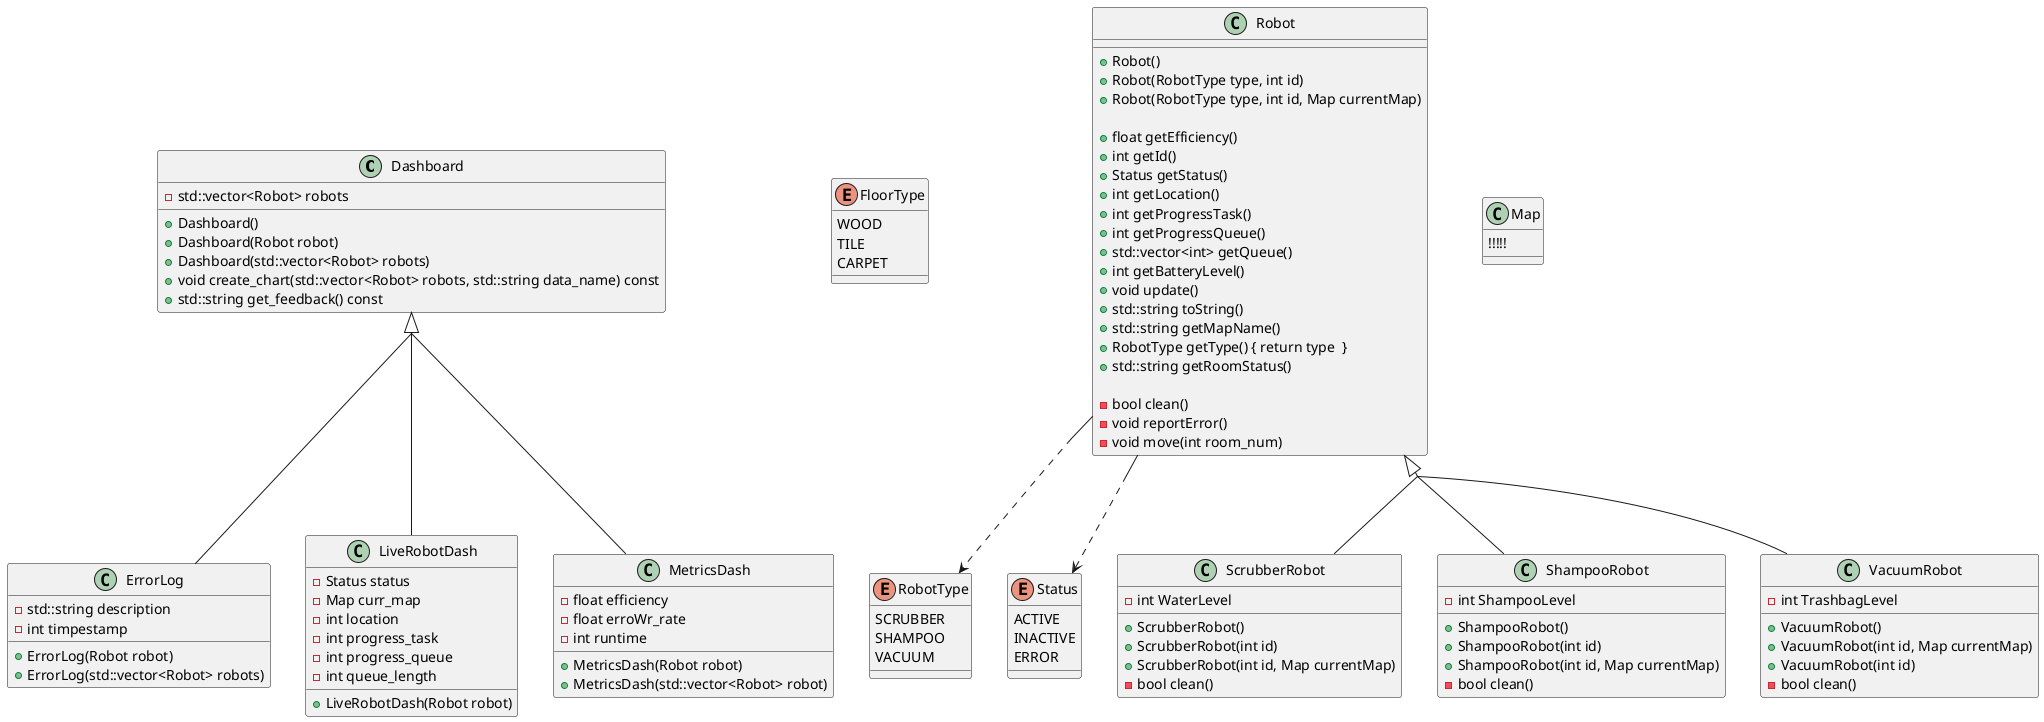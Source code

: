 @startuml class_diagram
skinparam groupInheritance 3



class Dashboard{
    +Dashboard()                  
    +Dashboard(Robot robot)
    +Dashboard(std::vector<Robot> robots) 
    +void create_chart(std::vector<Robot> robots, std::string data_name) const
    +std::string get_feedback() const
    -std::vector<Robot> robots
}

class ErrorLog {
    +ErrorLog(Robot robot) 
    +ErrorLog(std::vector<Robot> robots) 
    -std::string description 
    -int timpestamp 
}

class LiveRobotDash{
    +LiveRobotDash(Robot robot)
    -Status status 
    -Map curr_map 
    -int location 
    -int progress_task 
    -int progress_queue 
    -int queue_length 
}

class MetricsDash{
    +MetricsDash(Robot robot) 
    +MetricsDash(std::vector<Robot> robot) 
    -float efficiency 
    -float erroWr_rate 
    -int runtime 
}

enum FloorType{
    WOOD
    TILE
    CARPET
}

enum RobotType{
    SCRUBBER
    SHAMPOO
    VACUUM
}

enum Status{
    ACTIVE
    INACTIVE
    ERROR
}

class Map{
    !!!!!
}

class Robot{
    +Robot() 
        +Robot(RobotType type, int id) 
        +Robot(RobotType type, int id, Map currentMap) 

        +float getEfficiency() 
        +int getId() 
        +Status getStatus() 
        +int getLocation() 
        +int getProgressTask() 
        +int getProgressQueue() 
        +std::vector<int> getQueue() 
        +int getBatteryLevel() 
        +void update()  
        +std::string toString() 
        +std::string getMapName() 
        +RobotType getType() { return type  }
        +std::string getRoomStatus() 

        -bool clean()     
        -void reportError()     
        -void move(int room_num) 
}

Robot ..> RobotType
Robot ..> Status

class ScrubberRobot{
    +ScrubberRobot() 
    +ScrubberRobot(int id) 
    +ScrubberRobot(int id, Map currentMap) 
    -int WaterLevel 
    -bool clean() 
}


class ShampooRobot{
    +ShampooRobot()  
    +ShampooRobot(int id)  
    +ShampooRobot(int id, Map currentMap)  
    -int ShampooLevel  
    -bool clean()  
}

class VacuumRobot{
    +VacuumRobot()  
    +VacuumRobot(int id, Map currentMap)  
    +VacuumRobot(int id)  
    -int TrashbagLevel  
    -bool clean()   
}

Robot <|-- ScrubberRobot
Robot <|-- ShampooRobot
Robot <|-- VacuumRobot


Dashboard <|-- ErrorLog
Dashboard <|-- LiveRobotDash
Dashboard <|-- MetricsDash

